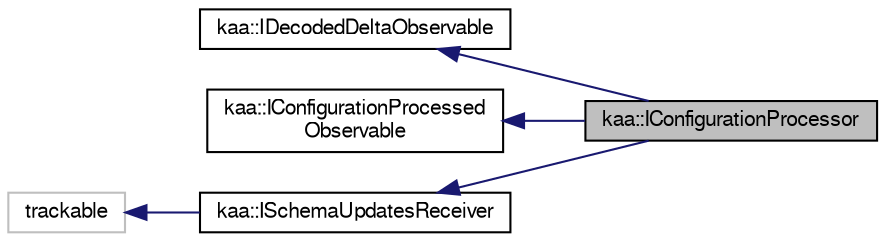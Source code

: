 digraph "kaa::IConfigurationProcessor"
{
  bgcolor="transparent";
  edge [fontname="FreeSans",fontsize="10",labelfontname="FreeSans",labelfontsize="10"];
  node [fontname="FreeSans",fontsize="10",shape=record];
  rankdir="LR";
  Node1 [label="kaa::IConfigurationProcessor",height=0.2,width=0.4,color="black", fillcolor="grey75", style="filled" fontcolor="black"];
  Node2 -> Node1 [dir="back",color="midnightblue",fontsize="10",style="solid",fontname="FreeSans"];
  Node2 [label="kaa::IDecodedDeltaObservable",height=0.2,width=0.4,color="black",URL="$classkaa_1_1IDecodedDeltaObservable.html"];
  Node3 -> Node1 [dir="back",color="midnightblue",fontsize="10",style="solid",fontname="FreeSans"];
  Node3 [label="kaa::IConfigurationProcessed\lObservable",height=0.2,width=0.4,color="black",URL="$classkaa_1_1IConfigurationProcessedObservable.html"];
  Node4 -> Node1 [dir="back",color="midnightblue",fontsize="10",style="solid",fontname="FreeSans"];
  Node4 [label="kaa::ISchemaUpdatesReceiver",height=0.2,width=0.4,color="black",URL="$classkaa_1_1ISchemaUpdatesReceiver.html"];
  Node5 -> Node4 [dir="back",color="midnightblue",fontsize="10",style="solid",fontname="FreeSans"];
  Node5 [label="trackable",height=0.2,width=0.4,color="grey75"];
}
